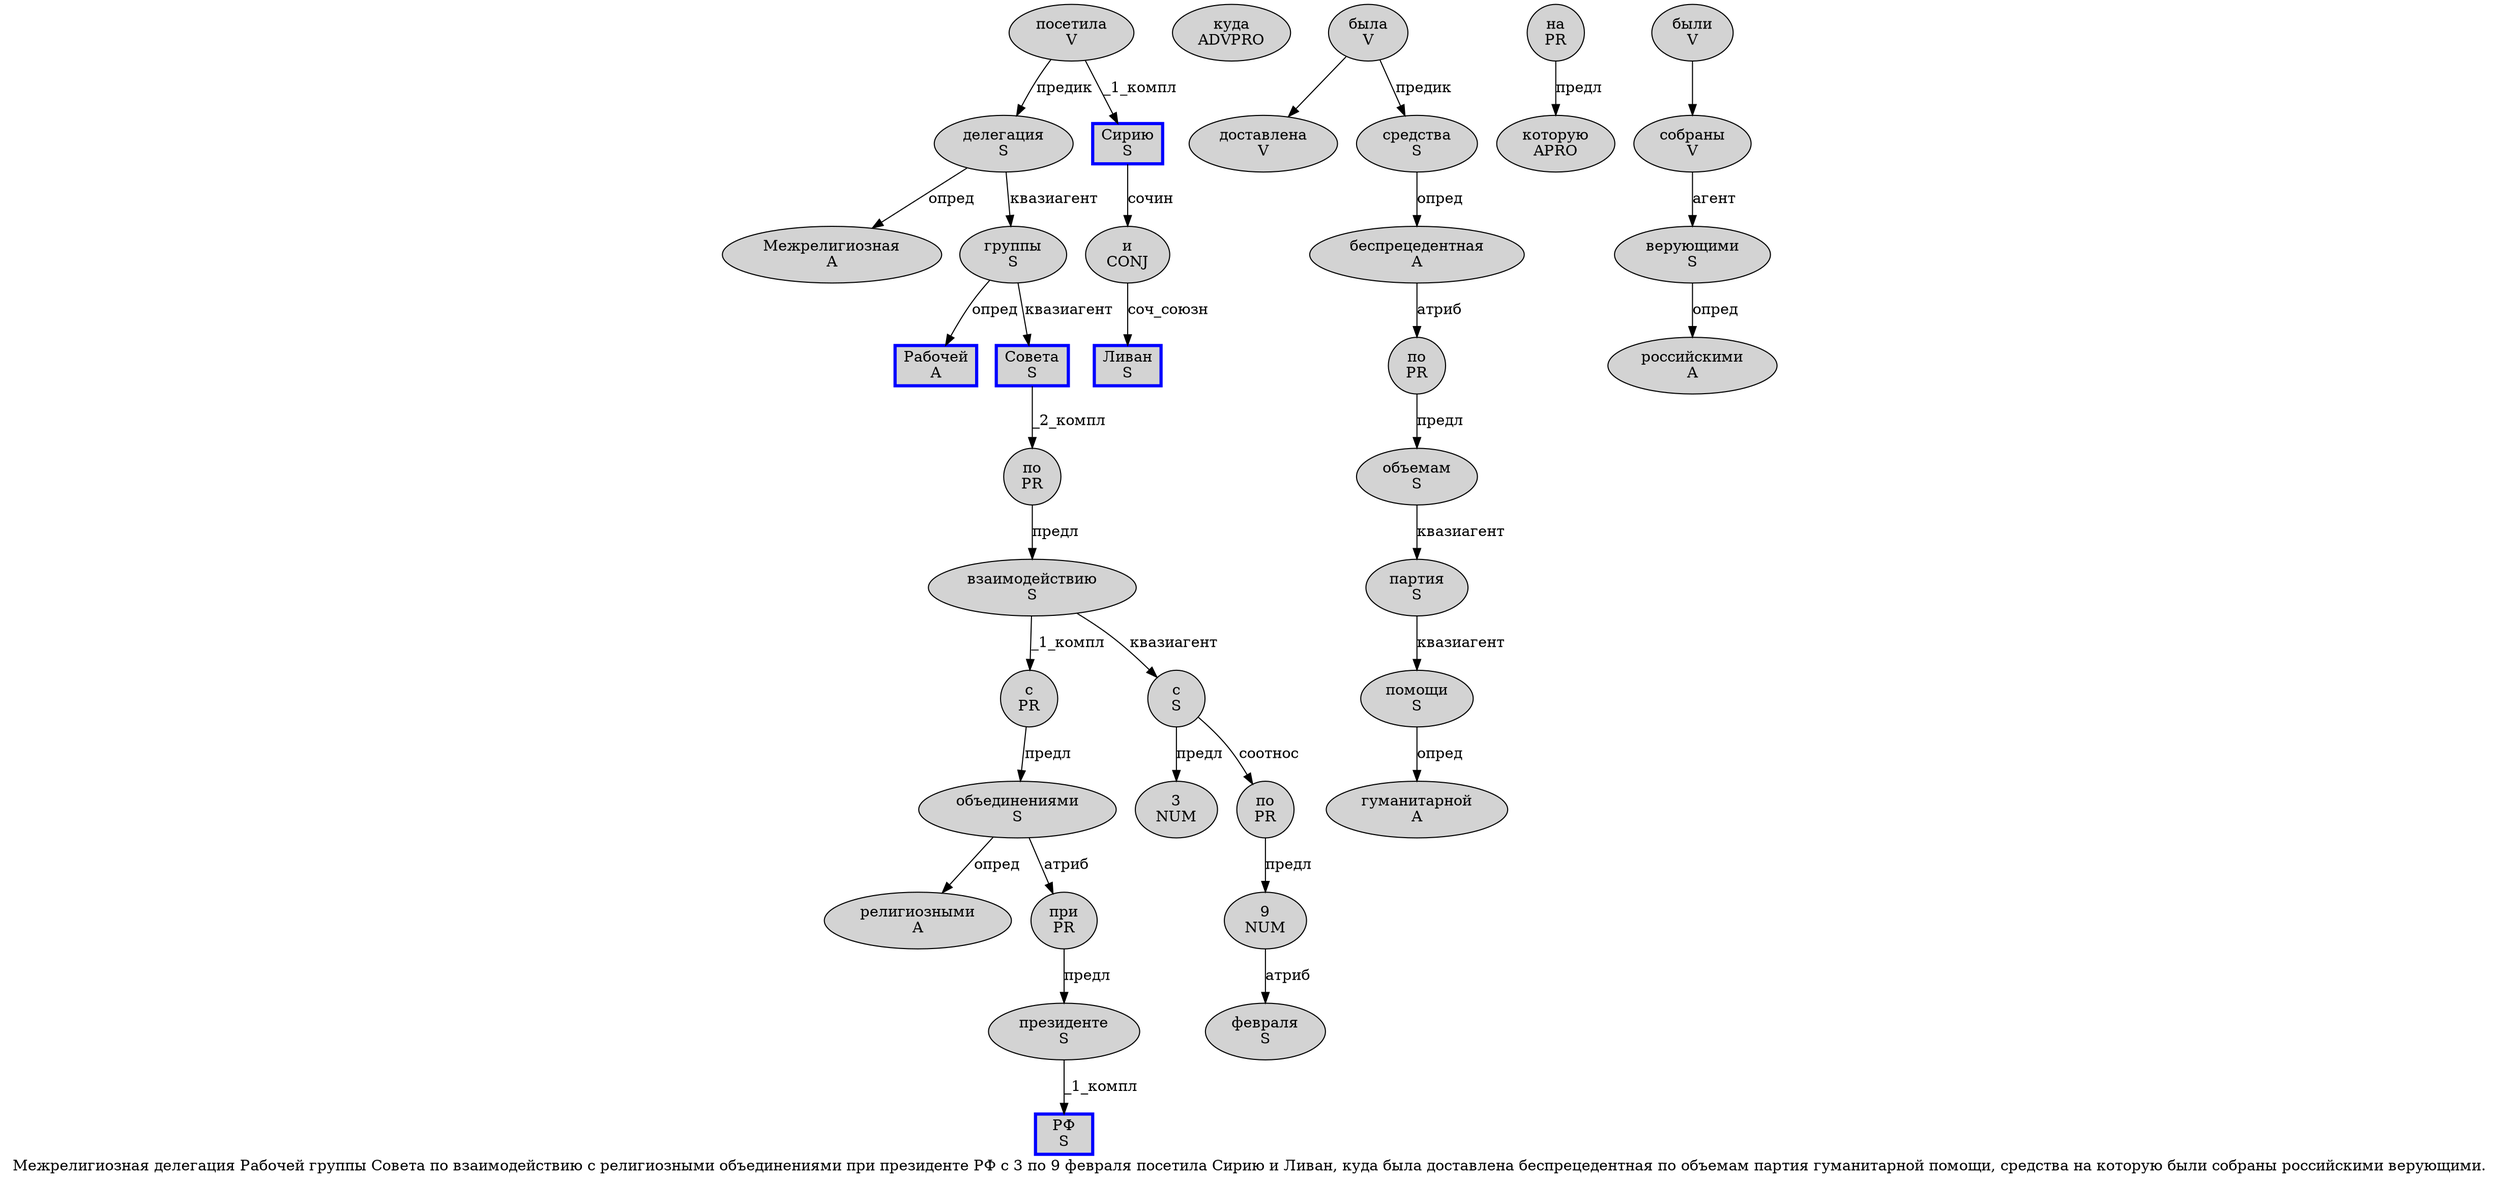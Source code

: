 digraph SENTENCE_494 {
	graph [label="Межрелигиозная делегация Рабочей группы Совета по взаимодействию с религиозными объединениями при президенте РФ с 3 по 9 февраля посетила Сирию и Ливан, куда была доставлена беспрецедентная по объемам партия гуманитарной помощи, средства на которую были собраны российскими верующими."]
	node [style=filled]
		0 [label="Межрелигиозная
A" color="" fillcolor=lightgray penwidth=1 shape=ellipse]
		1 [label="делегация
S" color="" fillcolor=lightgray penwidth=1 shape=ellipse]
		2 [label="Рабочей
A" color=blue fillcolor=lightgray penwidth=3 shape=box]
		3 [label="группы
S" color="" fillcolor=lightgray penwidth=1 shape=ellipse]
		4 [label="Совета
S" color=blue fillcolor=lightgray penwidth=3 shape=box]
		5 [label="по
PR" color="" fillcolor=lightgray penwidth=1 shape=ellipse]
		6 [label="взаимодействию
S" color="" fillcolor=lightgray penwidth=1 shape=ellipse]
		7 [label="с
PR" color="" fillcolor=lightgray penwidth=1 shape=ellipse]
		8 [label="религиозными
A" color="" fillcolor=lightgray penwidth=1 shape=ellipse]
		9 [label="объединениями
S" color="" fillcolor=lightgray penwidth=1 shape=ellipse]
		10 [label="при
PR" color="" fillcolor=lightgray penwidth=1 shape=ellipse]
		11 [label="президенте
S" color="" fillcolor=lightgray penwidth=1 shape=ellipse]
		12 [label="РФ
S" color=blue fillcolor=lightgray penwidth=3 shape=box]
		13 [label="с
S" color="" fillcolor=lightgray penwidth=1 shape=ellipse]
		14 [label="3
NUM" color="" fillcolor=lightgray penwidth=1 shape=ellipse]
		15 [label="по
PR" color="" fillcolor=lightgray penwidth=1 shape=ellipse]
		16 [label="9
NUM" color="" fillcolor=lightgray penwidth=1 shape=ellipse]
		17 [label="февраля
S" color="" fillcolor=lightgray penwidth=1 shape=ellipse]
		18 [label="посетила
V" color="" fillcolor=lightgray penwidth=1 shape=ellipse]
		19 [label="Сирию
S" color=blue fillcolor=lightgray penwidth=3 shape=box]
		20 [label="и
CONJ" color="" fillcolor=lightgray penwidth=1 shape=ellipse]
		21 [label="Ливан
S" color=blue fillcolor=lightgray penwidth=3 shape=box]
		23 [label="куда
ADVPRO" color="" fillcolor=lightgray penwidth=1 shape=ellipse]
		24 [label="была
V" color="" fillcolor=lightgray penwidth=1 shape=ellipse]
		25 [label="доставлена
V" color="" fillcolor=lightgray penwidth=1 shape=ellipse]
		26 [label="беспрецедентная
A" color="" fillcolor=lightgray penwidth=1 shape=ellipse]
		27 [label="по
PR" color="" fillcolor=lightgray penwidth=1 shape=ellipse]
		28 [label="объемам
S" color="" fillcolor=lightgray penwidth=1 shape=ellipse]
		29 [label="партия
S" color="" fillcolor=lightgray penwidth=1 shape=ellipse]
		30 [label="гуманитарной
A" color="" fillcolor=lightgray penwidth=1 shape=ellipse]
		31 [label="помощи
S" color="" fillcolor=lightgray penwidth=1 shape=ellipse]
		33 [label="средства
S" color="" fillcolor=lightgray penwidth=1 shape=ellipse]
		34 [label="на
PR" color="" fillcolor=lightgray penwidth=1 shape=ellipse]
		35 [label="которую
APRO" color="" fillcolor=lightgray penwidth=1 shape=ellipse]
		36 [label="были
V" color="" fillcolor=lightgray penwidth=1 shape=ellipse]
		37 [label="собраны
V" color="" fillcolor=lightgray penwidth=1 shape=ellipse]
		38 [label="российскими
A" color="" fillcolor=lightgray penwidth=1 shape=ellipse]
		39 [label="верующими
S" color="" fillcolor=lightgray penwidth=1 shape=ellipse]
			1 -> 0 [label="опред"]
			1 -> 3 [label="квазиагент"]
			7 -> 9 [label="предл"]
			27 -> 28 [label="предл"]
			16 -> 17 [label="атриб"]
			15 -> 16 [label="предл"]
			5 -> 6 [label="предл"]
			18 -> 1 [label="предик"]
			18 -> 19 [label="_1_компл"]
			20 -> 21 [label="соч_союзн"]
			29 -> 31 [label="квазиагент"]
			31 -> 30 [label="опред"]
			33 -> 26 [label="опред"]
			39 -> 38 [label="опред"]
			19 -> 20 [label="сочин"]
			10 -> 11 [label="предл"]
			26 -> 27 [label="атриб"]
			36 -> 37
			37 -> 39 [label="агент"]
			13 -> 14 [label="предл"]
			13 -> 15 [label="соотнос"]
			3 -> 2 [label="опред"]
			3 -> 4 [label="квазиагент"]
			28 -> 29 [label="квазиагент"]
			11 -> 12 [label="_1_компл"]
			9 -> 8 [label="опред"]
			9 -> 10 [label="атриб"]
			34 -> 35 [label="предл"]
			24 -> 25
			24 -> 33 [label="предик"]
			4 -> 5 [label="_2_компл"]
			6 -> 7 [label="_1_компл"]
			6 -> 13 [label="квазиагент"]
}